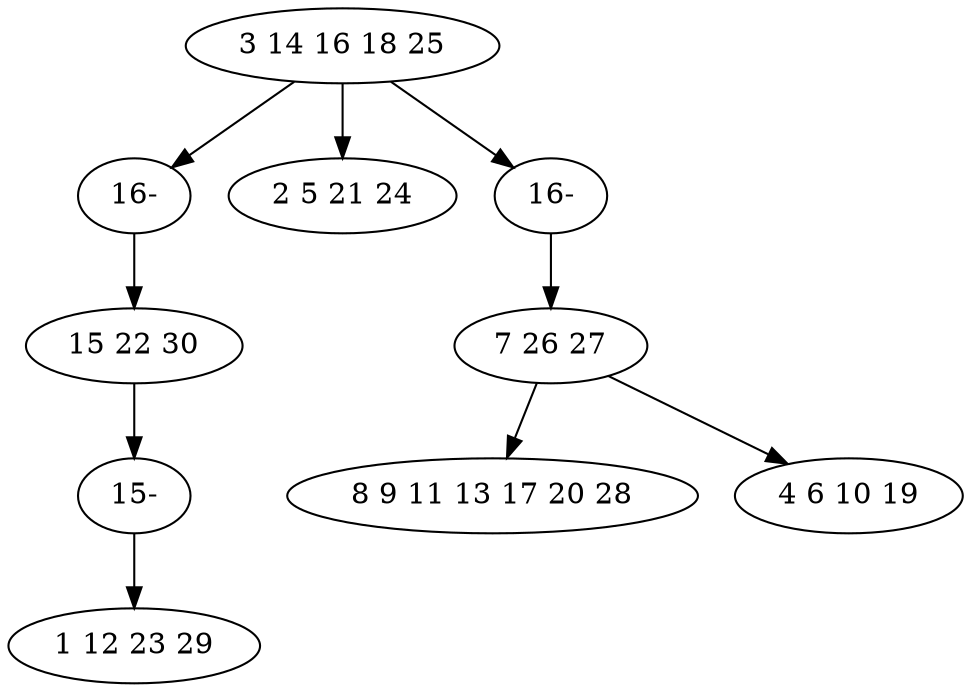 digraph true_tree {
	"0" -> "9"
	"0" -> "2"
	"1" -> "7"
	"0" -> "8"
	"4" -> "5"
	"4" -> "6"
	"7" -> "3"
	"8" -> "4"
	"9" -> "1"
	"0" [label="3 14 16 18 25"];
	"1" [label="15 22 30"];
	"2" [label="2 5 21 24"];
	"3" [label="1 12 23 29"];
	"4" [label="7 26 27"];
	"5" [label="8 9 11 13 17 20 28"];
	"6" [label="4 6 10 19"];
	"7" [label="15-"];
	"8" [label="16-"];
	"9" [label="16-"];
}
